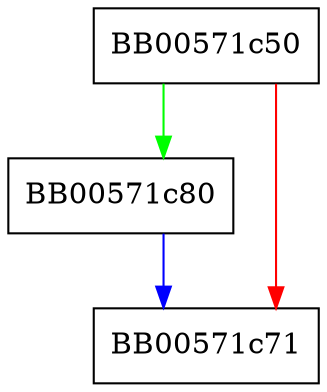 digraph do_init_module_list_lock_ossl_ {
  node [shape="box"];
  graph [splines=ortho];
  BB00571c50 -> BB00571c80 [color="green"];
  BB00571c50 -> BB00571c71 [color="red"];
  BB00571c80 -> BB00571c71 [color="blue"];
}